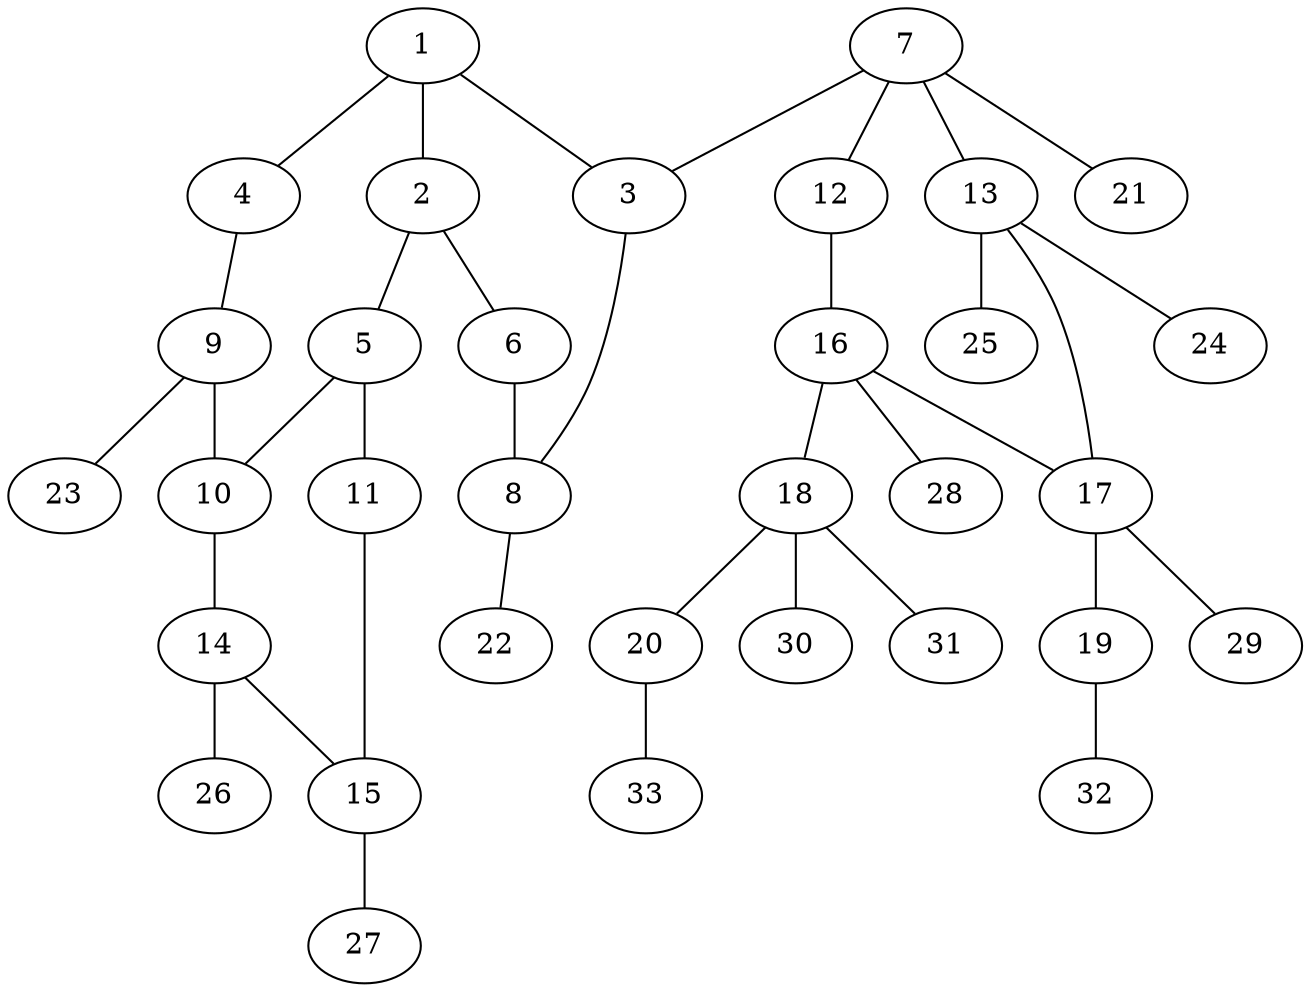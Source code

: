 graph molecule_2790 {
	1	 [chem=C];
	2	 [chem=C];
	1 -- 2	 [valence=2];
	3	 [chem=N];
	1 -- 3	 [valence=1];
	4	 [chem=N];
	1 -- 4	 [valence=1];
	5	 [chem=C];
	2 -- 5	 [valence=1];
	6	 [chem=N];
	2 -- 6	 [valence=1];
	8	 [chem=C];
	3 -- 8	 [valence=1];
	9	 [chem=C];
	4 -- 9	 [valence=2];
	10	 [chem=N];
	5 -- 10	 [valence=1];
	11	 [chem=N];
	5 -- 11	 [valence=2];
	6 -- 8	 [valence=2];
	7	 [chem=C];
	7 -- 3	 [valence=1];
	12	 [chem=O];
	7 -- 12	 [valence=1];
	13	 [chem=C];
	7 -- 13	 [valence=1];
	21	 [chem=H];
	7 -- 21	 [valence=1];
	22	 [chem=H];
	8 -- 22	 [valence=1];
	9 -- 10	 [valence=1];
	23	 [chem=H];
	9 -- 23	 [valence=1];
	14	 [chem=C];
	10 -- 14	 [valence=1];
	15	 [chem=C];
	11 -- 15	 [valence=1];
	16	 [chem=C];
	12 -- 16	 [valence=1];
	17	 [chem=C];
	13 -- 17	 [valence=1];
	24	 [chem=H];
	13 -- 24	 [valence=1];
	25	 [chem=H];
	13 -- 25	 [valence=1];
	14 -- 15	 [valence=2];
	26	 [chem=H];
	14 -- 26	 [valence=1];
	27	 [chem=H];
	15 -- 27	 [valence=1];
	16 -- 17	 [valence=1];
	18	 [chem=C];
	16 -- 18	 [valence=1];
	28	 [chem=H];
	16 -- 28	 [valence=1];
	19	 [chem=O];
	17 -- 19	 [valence=1];
	29	 [chem=H];
	17 -- 29	 [valence=1];
	20	 [chem=O];
	18 -- 20	 [valence=1];
	30	 [chem=H];
	18 -- 30	 [valence=1];
	31	 [chem=H];
	18 -- 31	 [valence=1];
	32	 [chem=H];
	19 -- 32	 [valence=1];
	33	 [chem=H];
	20 -- 33	 [valence=1];
}
